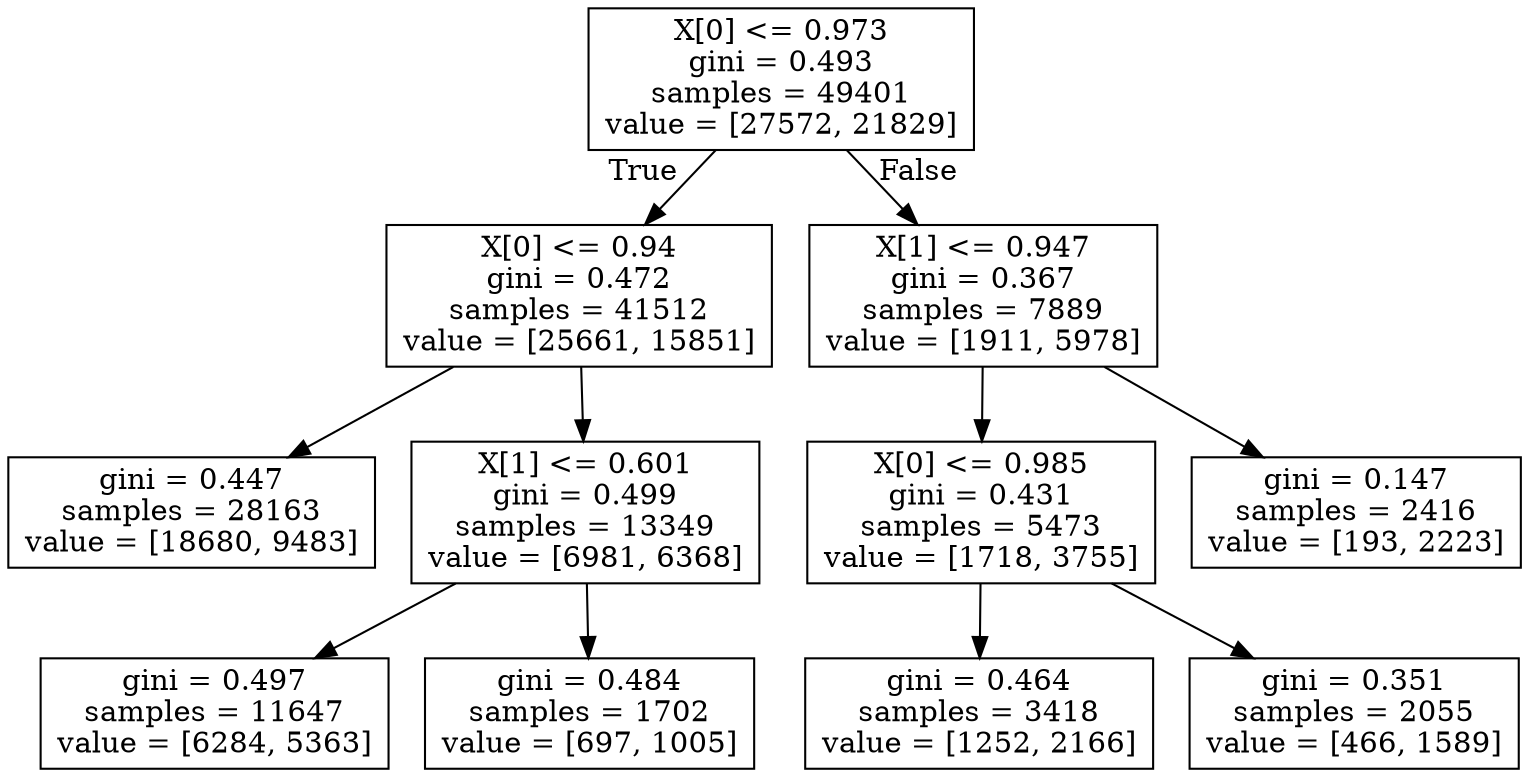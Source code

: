 digraph Tree {
node [shape=box] ;
0 [label="X[0] <= 0.973\ngini = 0.493\nsamples = 49401\nvalue = [27572, 21829]"] ;
1 [label="X[0] <= 0.94\ngini = 0.472\nsamples = 41512\nvalue = [25661, 15851]"] ;
0 -> 1 [labeldistance=2.5, labelangle=45, headlabel="True"] ;
3 [label="gini = 0.447\nsamples = 28163\nvalue = [18680, 9483]"] ;
1 -> 3 ;
4 [label="X[1] <= 0.601\ngini = 0.499\nsamples = 13349\nvalue = [6981, 6368]"] ;
1 -> 4 ;
7 [label="gini = 0.497\nsamples = 11647\nvalue = [6284, 5363]"] ;
4 -> 7 ;
8 [label="gini = 0.484\nsamples = 1702\nvalue = [697, 1005]"] ;
4 -> 8 ;
2 [label="X[1] <= 0.947\ngini = 0.367\nsamples = 7889\nvalue = [1911, 5978]"] ;
0 -> 2 [labeldistance=2.5, labelangle=-45, headlabel="False"] ;
5 [label="X[0] <= 0.985\ngini = 0.431\nsamples = 5473\nvalue = [1718, 3755]"] ;
2 -> 5 ;
9 [label="gini = 0.464\nsamples = 3418\nvalue = [1252, 2166]"] ;
5 -> 9 ;
10 [label="gini = 0.351\nsamples = 2055\nvalue = [466, 1589]"] ;
5 -> 10 ;
6 [label="gini = 0.147\nsamples = 2416\nvalue = [193, 2223]"] ;
2 -> 6 ;
}